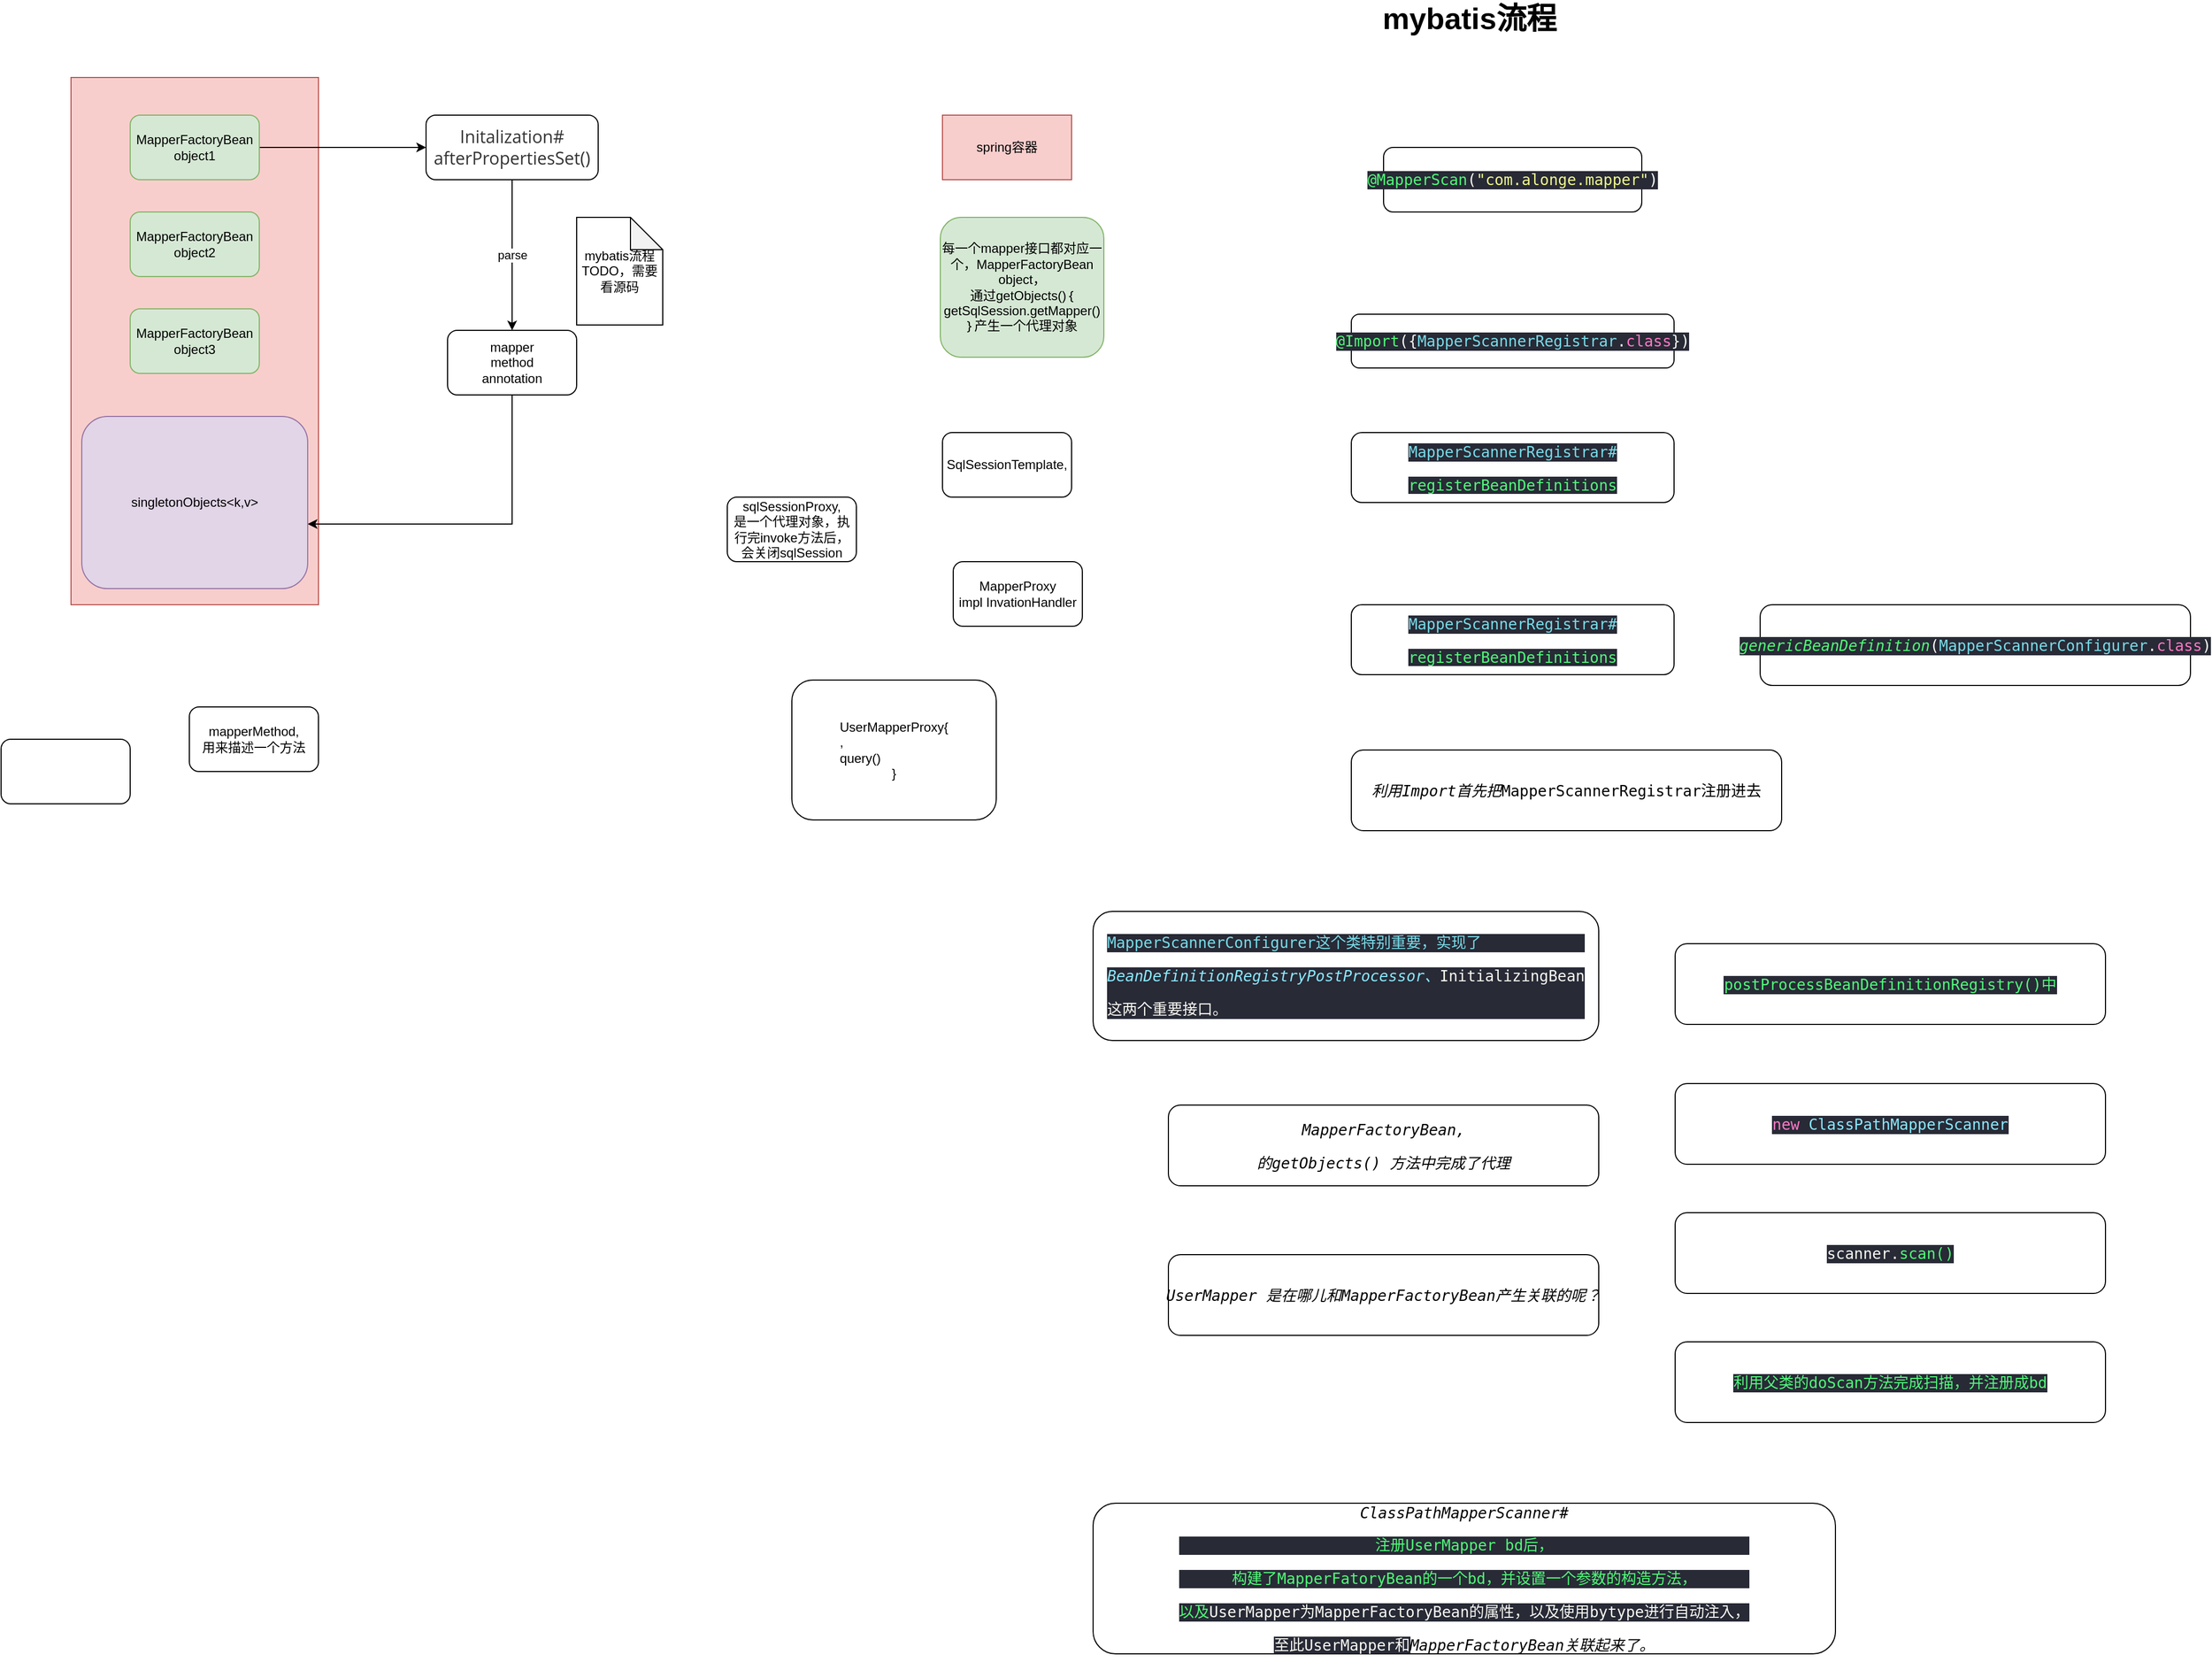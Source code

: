 <mxfile version="14.0.1" type="github">
  <diagram id="i4KYgiebfwat7C1hVrY_" name="第 1 页">
    <mxGraphModel dx="1356" dy="676" grid="1" gridSize="10" guides="1" tooltips="1" connect="1" arrows="1" fold="1" page="1" pageScale="1" pageWidth="827" pageHeight="1169" math="0" shadow="0">
      <root>
        <mxCell id="0" />
        <mxCell id="1" parent="0" />
        <mxCell id="KpY1hoOAe1zwFHPsv5PR-1" value="" style="rounded=0;whiteSpace=wrap;html=1;fillColor=#f8cecc;strokeColor=#b85450;" parent="1" vertex="1">
          <mxGeometry x="100" y="75" width="230" height="490" as="geometry" />
        </mxCell>
        <mxCell id="sIb3lXgmJXXaX1wp9RCB-4" style="edgeStyle=orthogonalEdgeStyle;rounded=0;orthogonalLoop=1;jettySize=auto;html=1;" parent="1" source="KpY1hoOAe1zwFHPsv5PR-3" target="sIb3lXgmJXXaX1wp9RCB-2" edge="1">
          <mxGeometry relative="1" as="geometry" />
        </mxCell>
        <mxCell id="KpY1hoOAe1zwFHPsv5PR-3" value="MapperFactoryBean&lt;br&gt;object1" style="rounded=1;whiteSpace=wrap;html=1;fillColor=#d5e8d4;strokeColor=#82b366;" parent="1" vertex="1">
          <mxGeometry x="155" y="110" width="120" height="60" as="geometry" />
        </mxCell>
        <mxCell id="KpY1hoOAe1zwFHPsv5PR-4" value="MapperFactoryBean&lt;br&gt;object2" style="rounded=1;whiteSpace=wrap;html=1;fillColor=#d5e8d4;strokeColor=#82b366;" parent="1" vertex="1">
          <mxGeometry x="155" y="200" width="120" height="60" as="geometry" />
        </mxCell>
        <mxCell id="KpY1hoOAe1zwFHPsv5PR-5" value="MapperFactoryBean&lt;br&gt;object3" style="rounded=1;whiteSpace=wrap;html=1;fillColor=#d5e8d4;strokeColor=#82b366;" parent="1" vertex="1">
          <mxGeometry x="155" y="290" width="120" height="60" as="geometry" />
        </mxCell>
        <mxCell id="KpY1hoOAe1zwFHPsv5PR-8" value="spring容器" style="rounded=0;whiteSpace=wrap;html=1;fillColor=#f8cecc;strokeColor=#b85450;" parent="1" vertex="1">
          <mxGeometry x="910" y="110" width="120" height="60" as="geometry" />
        </mxCell>
        <mxCell id="KpY1hoOAe1zwFHPsv5PR-9" value="每一个mapper接口都对应一个，MapperFactoryBean&lt;br&gt;object，&lt;br&gt;通过getObjects()｛&lt;br&gt;getSqlSession.getMapper()&lt;br&gt;｝产生一个代理对象" style="rounded=1;whiteSpace=wrap;html=1;fillColor=#d5e8d4;strokeColor=#82b366;" parent="1" vertex="1">
          <mxGeometry x="908" y="205" width="152" height="130" as="geometry" />
        </mxCell>
        <mxCell id="KpY1hoOAe1zwFHPsv5PR-10" value="SqlSessionTemplate,&lt;br&gt;" style="rounded=1;whiteSpace=wrap;html=1;" parent="1" vertex="1">
          <mxGeometry x="910" y="405" width="120" height="60" as="geometry" />
        </mxCell>
        <mxCell id="KpY1hoOAe1zwFHPsv5PR-11" value="MapperProxy&lt;br&gt;impl InvationHandler" style="rounded=1;whiteSpace=wrap;html=1;" parent="1" vertex="1">
          <mxGeometry x="920" y="525" width="120" height="60" as="geometry" />
        </mxCell>
        <mxCell id="KpY1hoOAe1zwFHPsv5PR-12" value="UserMapperProxy{&lt;br&gt;&lt;div style=&quot;text-align: left&quot;&gt;&lt;span&gt;,&lt;/span&gt;&lt;/div&gt;&lt;div style=&quot;text-align: left&quot;&gt;&lt;span&gt;query()&lt;/span&gt;&lt;/div&gt;}" style="rounded=1;whiteSpace=wrap;html=1;" parent="1" vertex="1">
          <mxGeometry x="770" y="635" width="190" height="130" as="geometry" />
        </mxCell>
        <mxCell id="KpY1hoOAe1zwFHPsv5PR-13" value="mapperMethod,&lt;br&gt;用来描述一个方法" style="rounded=1;whiteSpace=wrap;html=1;" parent="1" vertex="1">
          <mxGeometry x="210" y="660" width="120" height="60" as="geometry" />
        </mxCell>
        <mxCell id="KpY1hoOAe1zwFHPsv5PR-14" value="sqlSessionProxy,&lt;br&gt;是一个代理对象，执行完invoke方法后，会关闭sqlSession" style="rounded=1;whiteSpace=wrap;html=1;" parent="1" vertex="1">
          <mxGeometry x="710" y="465" width="120" height="60" as="geometry" />
        </mxCell>
        <mxCell id="KpY1hoOAe1zwFHPsv5PR-15" value="" style="rounded=1;whiteSpace=wrap;html=1;" parent="1" vertex="1">
          <mxGeometry x="35" y="690" width="120" height="60" as="geometry" />
        </mxCell>
        <mxCell id="sIb3lXgmJXXaX1wp9RCB-5" value="parse" style="edgeStyle=orthogonalEdgeStyle;rounded=0;orthogonalLoop=1;jettySize=auto;html=1;" parent="1" source="sIb3lXgmJXXaX1wp9RCB-2" target="sIb3lXgmJXXaX1wp9RCB-3" edge="1">
          <mxGeometry relative="1" as="geometry" />
        </mxCell>
        <mxCell id="sIb3lXgmJXXaX1wp9RCB-2" value="&lt;span style=&quot;background-color: rgb(255 , 255 , 255)&quot;&gt;&lt;font color=&quot;#333333&quot; face=&quot;open sans, clear sans, helvetica neue, helvetica, arial, sans-serif&quot;&gt;&lt;span style=&quot;font-size: 16px&quot;&gt;Initalization#&lt;/span&gt;&lt;/font&gt;&lt;br&gt;&lt;font color=&quot;#333333&quot; face=&quot;open sans, clear sans, helvetica neue, helvetica, arial, sans-serif&quot;&gt;&lt;span style=&quot;font-size: 16px&quot;&gt;afterPropertiesSet()&lt;/span&gt;&lt;/font&gt;&lt;br&gt;&lt;/span&gt;" style="rounded=1;whiteSpace=wrap;html=1;" parent="1" vertex="1">
          <mxGeometry x="430" y="110" width="160" height="60" as="geometry" />
        </mxCell>
        <mxCell id="sIb3lXgmJXXaX1wp9RCB-7" style="edgeStyle=orthogonalEdgeStyle;rounded=0;orthogonalLoop=1;jettySize=auto;html=1;entryX=1;entryY=0.625;entryDx=0;entryDy=0;entryPerimeter=0;" parent="1" source="sIb3lXgmJXXaX1wp9RCB-3" target="sIb3lXgmJXXaX1wp9RCB-6" edge="1">
          <mxGeometry relative="1" as="geometry">
            <Array as="points">
              <mxPoint x="510" y="490" />
            </Array>
          </mxGeometry>
        </mxCell>
        <mxCell id="sIb3lXgmJXXaX1wp9RCB-3" value="mapper&lt;br&gt;method&lt;br&gt;annotation" style="rounded=1;whiteSpace=wrap;html=1;" parent="1" vertex="1">
          <mxGeometry x="450" y="310" width="120" height="60" as="geometry" />
        </mxCell>
        <mxCell id="sIb3lXgmJXXaX1wp9RCB-6" value="singletonObjects&amp;lt;k,v&amp;gt;" style="rounded=1;whiteSpace=wrap;html=1;fillColor=#e1d5e7;strokeColor=#9673a6;" parent="1" vertex="1">
          <mxGeometry x="110" y="390" width="210" height="160" as="geometry" />
        </mxCell>
        <mxCell id="sIb3lXgmJXXaX1wp9RCB-8" value="mybatis流程TODO，需要看源码" style="shape=note;whiteSpace=wrap;html=1;backgroundOutline=1;darkOpacity=0.05;" parent="1" vertex="1">
          <mxGeometry x="570" y="205" width="80" height="100" as="geometry" />
        </mxCell>
        <mxCell id="sIb3lXgmJXXaX1wp9RCB-9" value="&lt;pre style=&quot;background-color: #282a36 ; color: #f8f8f2 ; font-family: &amp;quot;jetbrains mono&amp;quot; , monospace ; font-size: 10.5pt&quot;&gt;&lt;span style=&quot;color: #50fa78&quot;&gt;@MapperScan&lt;/span&gt;(&lt;span style=&quot;color: #f1fa8c&quot;&gt;&quot;com.alonge.mapper&quot;&lt;/span&gt;)&lt;/pre&gt;" style="rounded=1;whiteSpace=wrap;html=1;" parent="1" vertex="1">
          <mxGeometry x="1320" y="140" width="240" height="60" as="geometry" />
        </mxCell>
        <mxCell id="sIb3lXgmJXXaX1wp9RCB-10" value="&lt;b&gt;&lt;font style=&quot;font-size: 28px&quot;&gt;mybatis流程&lt;/font&gt;&lt;/b&gt;" style="text;html=1;strokeColor=none;fillColor=none;align=center;verticalAlign=middle;whiteSpace=wrap;rounded=0;" parent="1" vertex="1">
          <mxGeometry x="1260" y="10" width="280" height="20" as="geometry" />
        </mxCell>
        <mxCell id="sIb3lXgmJXXaX1wp9RCB-11" value="&lt;pre style=&quot;background-color: #282a36 ; color: #f8f8f2 ; font-family: &amp;#34;jetbrains mono&amp;#34; , monospace ; font-size: 10.5pt&quot;&gt;&lt;span style=&quot;color: #50fa78&quot;&gt;@Import&lt;/span&gt;({&lt;span style=&quot;color: #78dce8&quot;&gt;MapperScannerRegistrar&lt;/span&gt;.&lt;span style=&quot;color: #ff79c6&quot;&gt;class&lt;/span&gt;})&lt;/pre&gt;" style="rounded=1;whiteSpace=wrap;html=1;" parent="1" vertex="1">
          <mxGeometry x="1290" y="295" width="300" height="50" as="geometry" />
        </mxCell>
        <mxCell id="sIb3lXgmJXXaX1wp9RCB-13" value="&lt;pre style=&quot;background-color: #282a36 ; color: #f8f8f2 ; font-family: &amp;#34;jetbrains mono&amp;#34; , monospace ; font-size: 10.5pt&quot;&gt;&lt;span style=&quot;color: #78dce8&quot;&gt;MapperScannerRegistrar#&lt;/span&gt;&lt;/pre&gt;&lt;pre style=&quot;background-color: #282a36 ; color: #f8f8f2 ; font-family: &amp;#34;jetbrains mono&amp;#34; , monospace ; font-size: 10.5pt&quot;&gt;&lt;pre style=&quot;font-family: &amp;#34;jetbrains mono&amp;#34; , monospace ; font-size: 10.5pt&quot;&gt;&lt;span style=&quot;color: #50fa7b&quot;&gt;registerBeanDefinitions&lt;/span&gt;&lt;/pre&gt;&lt;/pre&gt;" style="rounded=1;whiteSpace=wrap;html=1;" parent="1" vertex="1">
          <mxGeometry x="1290" y="405" width="300" height="65" as="geometry" />
        </mxCell>
        <mxCell id="sIb3lXgmJXXaX1wp9RCB-14" value="&lt;pre style=&quot;background-color: #282a36 ; color: #f8f8f2 ; font-family: &amp;#34;jetbrains mono&amp;#34; , monospace ; font-size: 10.5pt&quot;&gt;&lt;span style=&quot;color: #78dce8&quot;&gt;MapperScannerRegistrar#&lt;/span&gt;&lt;/pre&gt;&lt;pre style=&quot;background-color: #282a36 ; color: #f8f8f2 ; font-family: &amp;#34;jetbrains mono&amp;#34; , monospace ; font-size: 10.5pt&quot;&gt;&lt;pre style=&quot;font-family: &amp;#34;jetbrains mono&amp;#34; , monospace ; font-size: 10.5pt&quot;&gt;&lt;span style=&quot;color: #50fa7b&quot;&gt;registerBeanDefinitions&lt;/span&gt;&lt;/pre&gt;&lt;/pre&gt;" style="rounded=1;whiteSpace=wrap;html=1;" parent="1" vertex="1">
          <mxGeometry x="1290" y="565" width="300" height="65" as="geometry" />
        </mxCell>
        <mxCell id="sIb3lXgmJXXaX1wp9RCB-15" value="&lt;pre style=&quot;background-color: #282a36 ; color: #f8f8f2 ; font-family: &amp;#34;jetbrains mono&amp;#34; , monospace ; font-size: 10.5pt&quot;&gt;&lt;pre style=&quot;font-family: &amp;#34;jetbrains mono&amp;#34; , monospace ; font-size: 10.5pt&quot;&gt;&lt;pre style=&quot;font-family: &amp;#34;jetbrains mono&amp;#34; , monospace ; font-size: 10.5pt&quot;&gt;&lt;span style=&quot;color: #50fa78 ; font-style: italic&quot;&gt;genericBeanDefinition&lt;/span&gt;(&lt;span style=&quot;color: #78dce8&quot;&gt;MapperScannerConfigurer&lt;/span&gt;.&lt;span style=&quot;color: #ff79c6&quot;&gt;class&lt;/span&gt;)&lt;/pre&gt;&lt;/pre&gt;&lt;/pre&gt;" style="rounded=1;whiteSpace=wrap;html=1;" parent="1" vertex="1">
          <mxGeometry x="1670" y="565" width="400" height="75" as="geometry" />
        </mxCell>
        <mxCell id="sIb3lXgmJXXaX1wp9RCB-16" value="&lt;pre style=&quot;font-size: 10.5pt ; font-family: &amp;#34;jetbrains mono&amp;#34; , monospace&quot;&gt;&lt;pre style=&quot;font-family: &amp;#34;jetbrains mono&amp;#34; , monospace ; font-size: 10.5pt&quot;&gt;&lt;pre style=&quot;font-family: &amp;#34;jetbrains mono&amp;#34; , monospace ; font-size: 10.5pt&quot;&gt;&lt;i&gt;利用Import首先把&lt;/i&gt;MapperScannerRegistrar注册进去&lt;/pre&gt;&lt;/pre&gt;&lt;/pre&gt;" style="rounded=1;whiteSpace=wrap;html=1;" parent="1" vertex="1">
          <mxGeometry x="1290" y="700" width="400" height="75" as="geometry" />
        </mxCell>
        <mxCell id="06g8zPCFTcqzL4ExOGdd-2" value="&lt;pre style=&quot;font-size: 10.5pt ; font-family: &amp;#34;jetbrains mono&amp;#34; , monospace&quot;&gt;&lt;pre style=&quot;font-family: &amp;#34;jetbrains mono&amp;#34; , monospace ; font-size: 10.5pt&quot;&gt;&lt;pre style=&quot;font-family: &amp;#34;jetbrains mono&amp;#34; , monospace ; font-size: 10.5pt&quot;&gt;&lt;pre style=&quot;text-align: left ; background-color: rgb(40 , 42 , 54) ; color: rgb(248 , 248 , 242) ; font-family: &amp;#34;jetbrains mono&amp;#34; , monospace ; font-size: 10.5pt&quot;&gt;&lt;span style=&quot;color: rgb(120 , 220 , 232)&quot;&gt;MapperScannerConfigurer这个类特别重要，实现了&lt;/span&gt;&lt;/pre&gt;&lt;pre style=&quot;text-align: left ; background-color: rgb(40 , 42 , 54) ; color: rgb(248 , 248 , 242) ; font-family: &amp;#34;jetbrains mono&amp;#34; , monospace ; font-size: 10.5pt&quot;&gt;&lt;pre style=&quot;font-family: &amp;#34;jetbrains mono&amp;#34; , monospace ; font-size: 10.5pt&quot;&gt;&lt;span style=&quot;color: #8be9fd ; font-style: italic&quot;&gt;BeanDefinitionRegistryPostProcessor、&lt;/span&gt;InitializingBean&lt;/pre&gt;&lt;pre style=&quot;font-family: &amp;#34;jetbrains mono&amp;#34; , monospace ; font-size: 10.5pt&quot;&gt;这两个重要接口。&lt;/pre&gt;&lt;/pre&gt;&lt;/pre&gt;&lt;/pre&gt;&lt;/pre&gt;" style="rounded=1;whiteSpace=wrap;html=1;" vertex="1" parent="1">
          <mxGeometry x="1050" y="850" width="470" height="120" as="geometry" />
        </mxCell>
        <mxCell id="06g8zPCFTcqzL4ExOGdd-3" value="&lt;pre style=&quot;background-color: #282a36 ; color: #f8f8f2 ; font-family: &amp;#34;jetbrains mono&amp;#34; , monospace ; font-size: 10.5pt&quot;&gt;&lt;span style=&quot;color: #50fa7b&quot;&gt;postProcessBeanDefinitionRegistry()中&lt;/span&gt;&lt;/pre&gt;" style="rounded=1;whiteSpace=wrap;html=1;" vertex="1" parent="1">
          <mxGeometry x="1591" y="880" width="400" height="75" as="geometry" />
        </mxCell>
        <mxCell id="06g8zPCFTcqzL4ExOGdd-5" value="&lt;pre style=&quot;font-size: 10.5pt ; font-family: &amp;#34;jetbrains mono&amp;#34; , monospace&quot;&gt;&lt;pre style=&quot;font-family: &amp;#34;jetbrains mono&amp;#34; , monospace ; font-size: 10.5pt&quot;&gt;&lt;pre style=&quot;font-family: &amp;#34;jetbrains mono&amp;#34; , monospace ; font-size: 10.5pt&quot;&gt;&lt;pre style=&quot;background-color: #282a36 ; color: #f8f8f2 ; font-family: &amp;#34;jetbrains mono&amp;#34; , monospace ; font-size: 10.5pt&quot;&gt;&lt;span style=&quot;color: #ff79c6&quot;&gt;new &lt;/span&gt;&lt;span style=&quot;color: #8be9fd&quot;&gt;ClassPathMapperScanner&lt;/span&gt;&lt;/pre&gt;&lt;/pre&gt;&lt;/pre&gt;&lt;/pre&gt;" style="rounded=1;whiteSpace=wrap;html=1;" vertex="1" parent="1">
          <mxGeometry x="1591" y="1010" width="400" height="75" as="geometry" />
        </mxCell>
        <mxCell id="06g8zPCFTcqzL4ExOGdd-6" value="&lt;pre style=&quot;font-size: 10.5pt ; font-family: &amp;#34;jetbrains mono&amp;#34; , monospace&quot;&gt;&lt;pre style=&quot;font-family: &amp;#34;jetbrains mono&amp;#34; , monospace ; font-size: 10.5pt&quot;&gt;&lt;pre style=&quot;font-family: &amp;#34;jetbrains mono&amp;#34; , monospace ; font-size: 10.5pt&quot;&gt;&lt;pre style=&quot;background-color: #282a36 ; color: #f8f8f2 ; font-family: &amp;#34;jetbrains mono&amp;#34; , monospace ; font-size: 10.5pt&quot;&gt;&lt;pre style=&quot;font-family: &amp;#34;jetbrains mono&amp;#34; , monospace ; font-size: 10.5pt&quot;&gt;scanner.&lt;span style=&quot;color: #50fa78&quot;&gt;scan()&lt;/span&gt;&lt;/pre&gt;&lt;/pre&gt;&lt;/pre&gt;&lt;/pre&gt;&lt;/pre&gt;" style="rounded=1;whiteSpace=wrap;html=1;" vertex="1" parent="1">
          <mxGeometry x="1591" y="1130" width="400" height="75" as="geometry" />
        </mxCell>
        <mxCell id="06g8zPCFTcqzL4ExOGdd-7" value="&lt;pre style=&quot;background-color: #282a36 ; color: #f8f8f2 ; font-family: &amp;#34;jetbrains mono&amp;#34; , monospace ; font-size: 10.5pt&quot;&gt;&lt;span style=&quot;color: #50fa7b&quot;&gt;利用父类的doScan方法完成扫描，并注册成bd&lt;/span&gt;&lt;/pre&gt;" style="rounded=1;whiteSpace=wrap;html=1;" vertex="1" parent="1">
          <mxGeometry x="1591" y="1250" width="400" height="75" as="geometry" />
        </mxCell>
        <mxCell id="06g8zPCFTcqzL4ExOGdd-8" value="&lt;pre style=&quot;font-size: 10.5pt ; font-family: &amp;#34;jetbrains mono&amp;#34; , monospace&quot;&gt;&lt;pre style=&quot;font-family: &amp;#34;jetbrains mono&amp;#34; , monospace ; font-size: 10.5pt&quot;&gt;&lt;pre style=&quot;font-family: &amp;#34;jetbrains mono&amp;#34; , monospace ; font-size: 10.5pt&quot;&gt;&lt;i&gt;MapperFactoryBean,&lt;/i&gt;&lt;/pre&gt;&lt;pre style=&quot;font-family: &amp;#34;jetbrains mono&amp;#34; , monospace ; font-size: 10.5pt&quot;&gt;&lt;i&gt;的getObjects() 方法中完成了代理&lt;/i&gt;&lt;/pre&gt;&lt;/pre&gt;&lt;/pre&gt;" style="rounded=1;whiteSpace=wrap;html=1;" vertex="1" parent="1">
          <mxGeometry x="1120" y="1030" width="400" height="75" as="geometry" />
        </mxCell>
        <mxCell id="06g8zPCFTcqzL4ExOGdd-9" value="&lt;pre style=&quot;font-size: 10.5pt ; font-family: &amp;#34;jetbrains mono&amp;#34; , monospace&quot;&gt;&lt;pre style=&quot;font-family: &amp;#34;jetbrains mono&amp;#34; , monospace ; font-size: 10.5pt&quot;&gt;&lt;pre style=&quot;font-family: &amp;#34;jetbrains mono&amp;#34; , monospace ; font-size: 10.5pt&quot;&gt;&lt;i&gt;UserMapper 是在哪儿和MapperFactoryBean产生关联的呢？&lt;/i&gt;&lt;/pre&gt;&lt;/pre&gt;&lt;/pre&gt;" style="rounded=1;whiteSpace=wrap;html=1;" vertex="1" parent="1">
          <mxGeometry x="1120" y="1169" width="400" height="75" as="geometry" />
        </mxCell>
        <mxCell id="06g8zPCFTcqzL4ExOGdd-10" value="&lt;pre style=&quot;font-size: 10.5pt ; font-family: &amp;#34;jetbrains mono&amp;#34; , monospace&quot;&gt;&lt;pre style=&quot;font-family: &amp;#34;jetbrains mono&amp;#34; , monospace ; font-size: 10.5pt&quot;&gt;&lt;pre style=&quot;font-family: &amp;#34;jetbrains mono&amp;#34; , monospace ; font-size: 10.5pt&quot;&gt;&lt;i&gt;ClassPathMapperScanner#&lt;/i&gt;&lt;/pre&gt;&lt;pre style=&quot;font-family: &amp;#34;jetbrains mono&amp;#34; , monospace ; font-size: 10.5pt&quot;&gt;&lt;pre style=&quot;color: rgb(248 , 248 , 242) ; font-family: &amp;#34;jetbrains mono&amp;#34; , monospace ; font-size: 10.5pt&quot;&gt;&lt;pre style=&quot;background-color: rgb(40 , 42 , 54) ; font-family: &amp;#34;jetbrains mono&amp;#34; , monospace ; font-size: 10.5pt&quot;&gt;&lt;span style=&quot;color: #50fa78&quot;&gt;注册UserMapper bd后，&lt;/span&gt;&lt;/pre&gt;&lt;pre style=&quot;background-color: rgb(40 , 42 , 54) ; font-family: &amp;#34;jetbrains mono&amp;#34; , monospace ; font-size: 10.5pt&quot;&gt;&lt;span style=&quot;color: #50fa78&quot;&gt;构建了MapperFatoryBean的一个bd，并设置一个参数的构造方法，&lt;/span&gt;&lt;/pre&gt;&lt;pre style=&quot;background-color: rgb(40 , 42 , 54) ; font-family: &amp;#34;jetbrains mono&amp;#34; , monospace ; font-size: 10.5pt&quot;&gt;&lt;span style=&quot;color: #50fa78&quot;&gt;以及&lt;/span&gt;UserMapper为MapperFactoryBean的属性，以及使用bytype进行自动注入，&lt;/pre&gt;&lt;pre style=&quot;font-family: &amp;#34;jetbrains mono&amp;#34; , monospace ; font-size: 10.5pt&quot;&gt;&lt;span style=&quot;background-color: rgb(40 , 42 , 54)&quot;&gt;至此UserMapper和&lt;/span&gt;&lt;i style=&quot;color: rgb(0 , 0 , 0) ; font-size: 10.5pt&quot;&gt;MapperFactoryBean关联起来了。&lt;/i&gt;&lt;/pre&gt;&lt;/pre&gt;&lt;/pre&gt;&lt;/pre&gt;&lt;/pre&gt;" style="rounded=1;whiteSpace=wrap;html=1;" vertex="1" parent="1">
          <mxGeometry x="1050" y="1400" width="690" height="140" as="geometry" />
        </mxCell>
      </root>
    </mxGraphModel>
  </diagram>
</mxfile>
